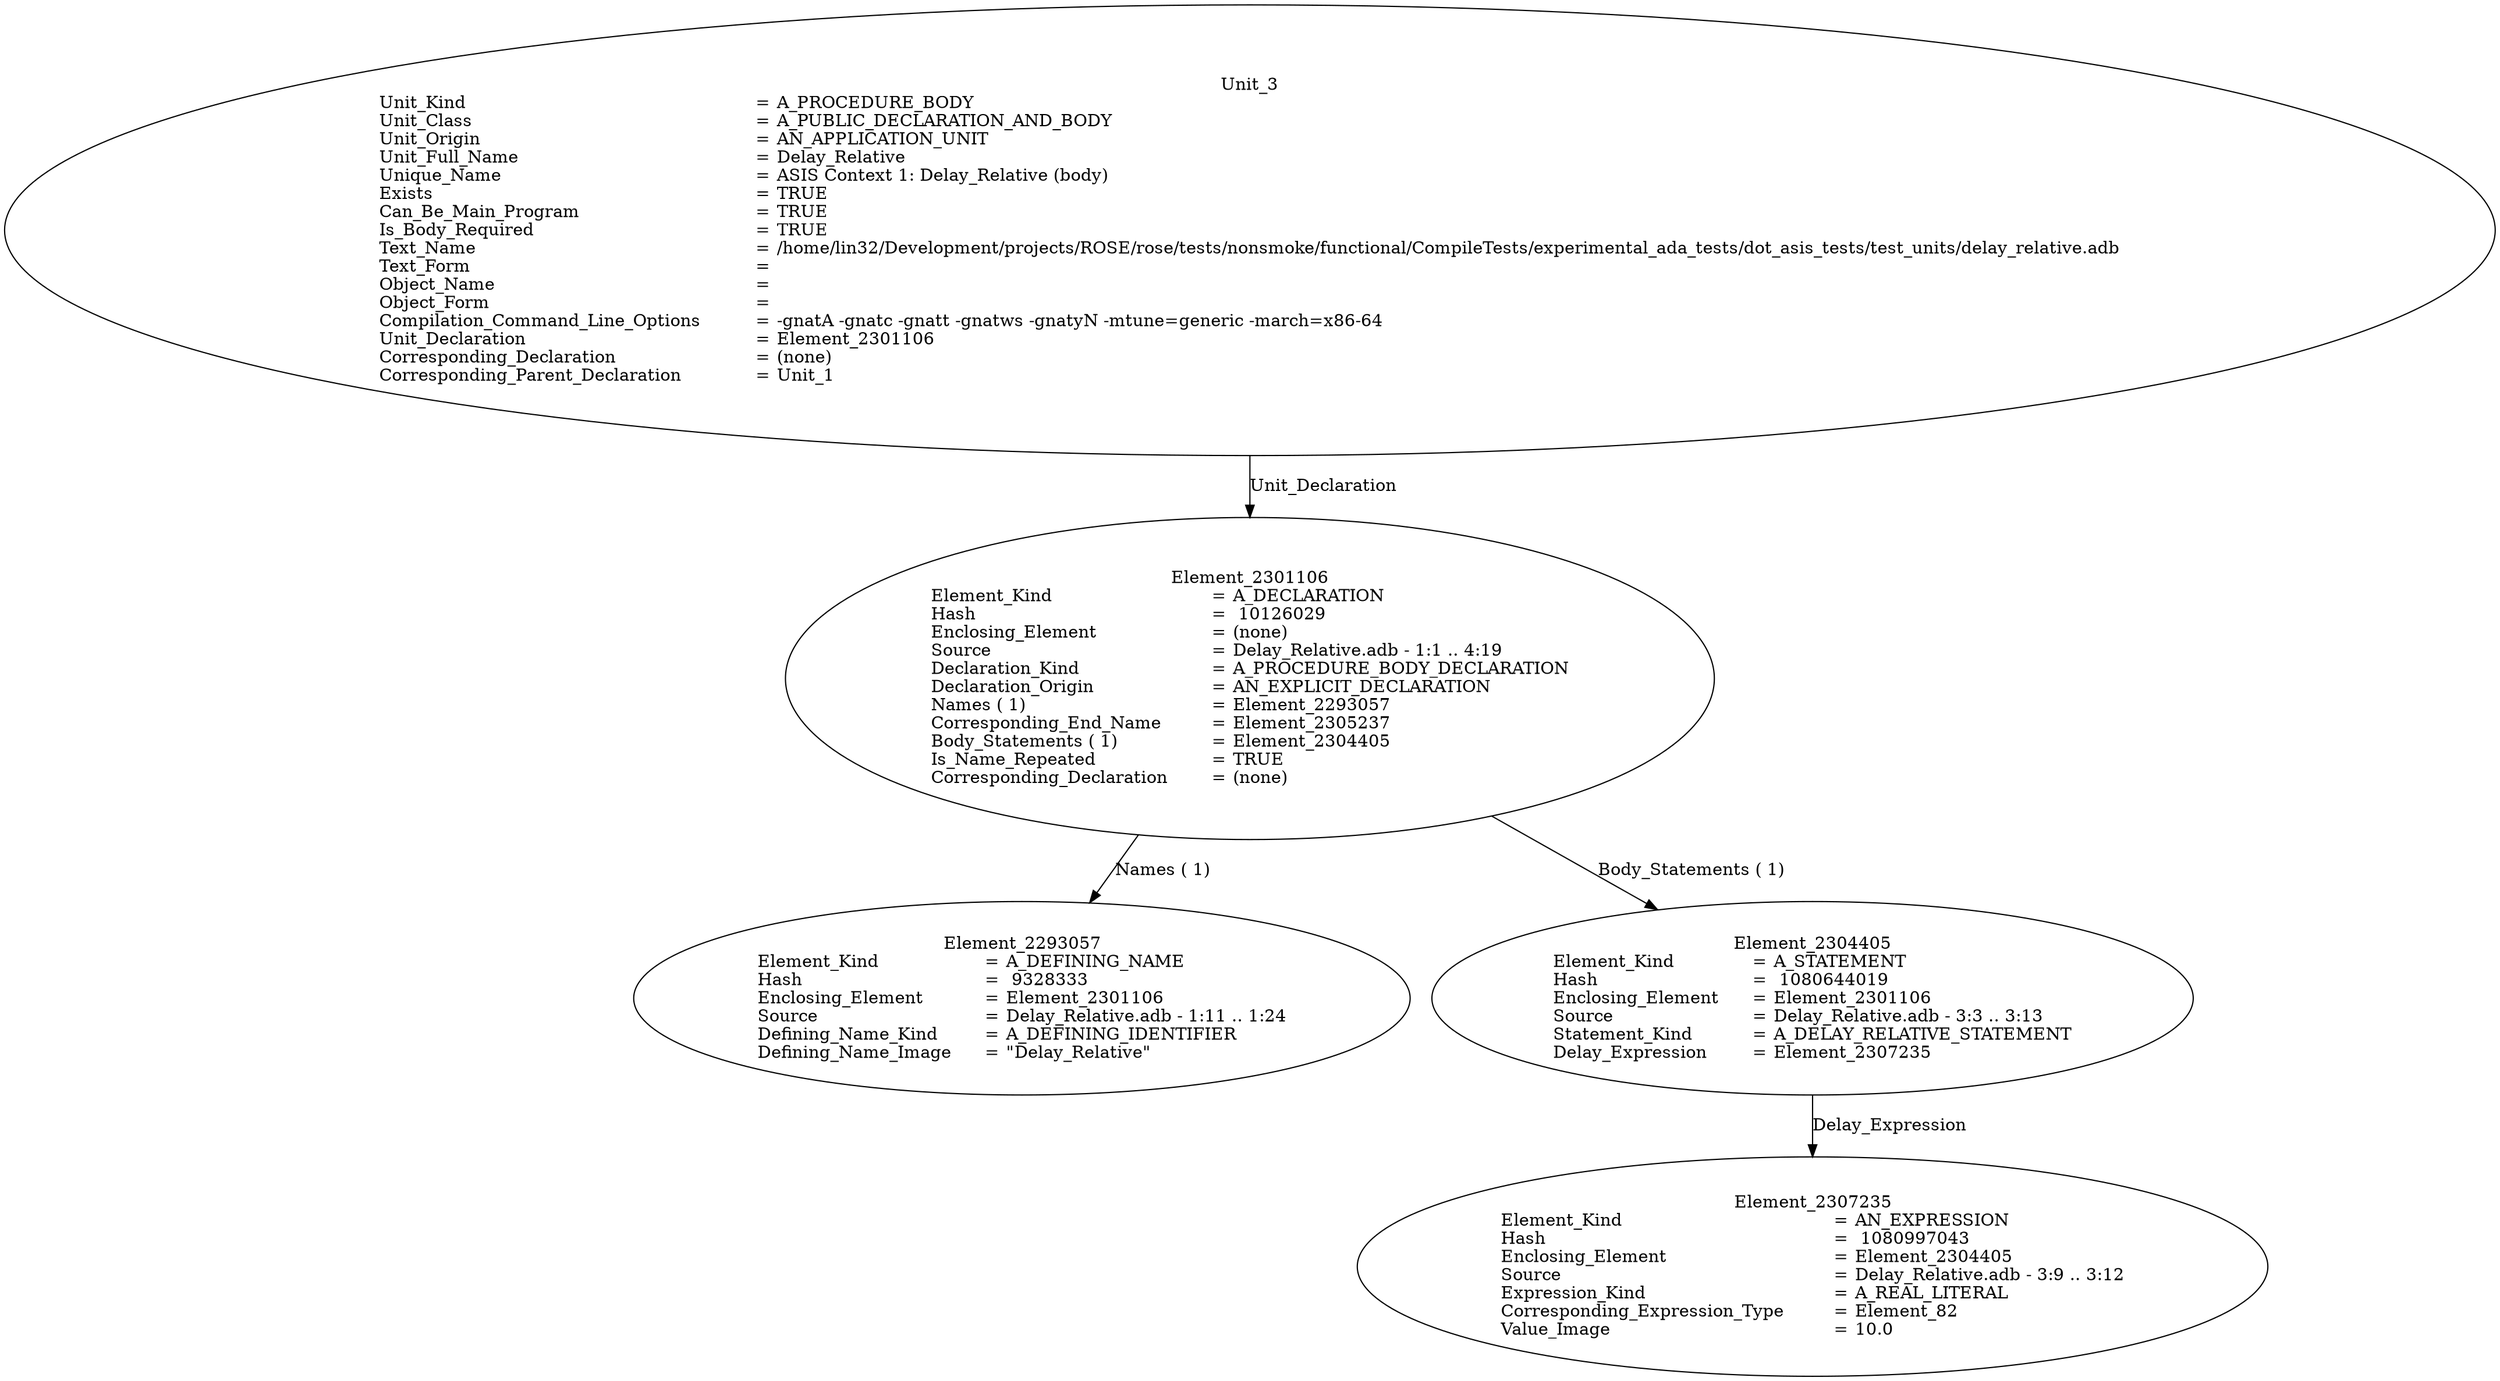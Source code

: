 digraph "delay_relative.adt" {
  Unit_3 -> Element_2301106
      [ label=Unit_Declaration ];
  Unit_3
      [ label=<<TABLE BORDER="0" CELLBORDER="0" CELLSPACING="0" CELLPADDING="0"> 
          <TR><TD COLSPAN="3">Unit_3</TD></TR>
          <TR><TD ALIGN="LEFT">Unit_Kind   </TD><TD> = </TD><TD ALIGN="LEFT">A_PROCEDURE_BODY</TD></TR>
          <TR><TD ALIGN="LEFT">Unit_Class   </TD><TD> = </TD><TD ALIGN="LEFT">A_PUBLIC_DECLARATION_AND_BODY</TD></TR>
          <TR><TD ALIGN="LEFT">Unit_Origin   </TD><TD> = </TD><TD ALIGN="LEFT">AN_APPLICATION_UNIT</TD></TR>
          <TR><TD ALIGN="LEFT">Unit_Full_Name    </TD><TD> = </TD><TD ALIGN="LEFT">Delay_Relative</TD></TR>
          <TR><TD ALIGN="LEFT">Unique_Name   </TD><TD> = </TD><TD ALIGN="LEFT">ASIS Context 1: Delay_Relative (body)</TD></TR>
          <TR><TD ALIGN="LEFT">Exists  </TD><TD> = </TD><TD ALIGN="LEFT">TRUE</TD></TR>
          <TR><TD ALIGN="LEFT">Can_Be_Main_Program     </TD><TD> = </TD><TD ALIGN="LEFT">TRUE</TD></TR>
          <TR><TD ALIGN="LEFT">Is_Body_Required     </TD><TD> = </TD><TD ALIGN="LEFT">TRUE</TD></TR>
          <TR><TD ALIGN="LEFT">Text_Name   </TD><TD> = </TD><TD ALIGN="LEFT">/home/lin32/Development/projects/ROSE/rose/tests/nonsmoke/functional/CompileTests/experimental_ada_tests/dot_asis_tests/test_units/delay_relative.adb</TD></TR>
          <TR><TD ALIGN="LEFT">Text_Form   </TD><TD> = </TD><TD ALIGN="LEFT"></TD></TR>
          <TR><TD ALIGN="LEFT">Object_Name   </TD><TD> = </TD><TD ALIGN="LEFT"></TD></TR>
          <TR><TD ALIGN="LEFT">Object_Form   </TD><TD> = </TD><TD ALIGN="LEFT"></TD></TR>
          <TR><TD ALIGN="LEFT">Compilation_Command_Line_Options         </TD><TD> = </TD><TD ALIGN="LEFT">-gnatA -gnatc -gnatt -gnatws -gnatyN -mtune=generic -march=x86-64</TD></TR>
          <TR><TD ALIGN="LEFT">Unit_Declaration     </TD><TD> = </TD><TD ALIGN="LEFT">Element_2301106</TD></TR>
          <TR><TD ALIGN="LEFT">Corresponding_Declaration       </TD><TD> = </TD><TD ALIGN="LEFT">(none)</TD></TR>
          <TR><TD ALIGN="LEFT">Corresponding_Parent_Declaration         </TD><TD> = </TD><TD ALIGN="LEFT">Unit_1</TD></TR>
          </TABLE>> ];
  Element_2301106 -> Element_2293057
      [ label="Names ( 1)" ];
  Element_2301106 -> Element_2304405
      [ label="Body_Statements ( 1)" ];
  Element_2301106
      [ label=<<TABLE BORDER="0" CELLBORDER="0" CELLSPACING="0" CELLPADDING="0"> 
          <TR><TD COLSPAN="3">Element_2301106</TD></TR>
          <TR><TD ALIGN="LEFT">Element_Kind    </TD><TD> = </TD><TD ALIGN="LEFT">A_DECLARATION</TD></TR>
          <TR><TD ALIGN="LEFT">Hash  </TD><TD> = </TD><TD ALIGN="LEFT"> 10126029</TD></TR>
          <TR><TD ALIGN="LEFT">Enclosing_Element     </TD><TD> = </TD><TD ALIGN="LEFT">(none)</TD></TR>
          <TR><TD ALIGN="LEFT">Source  </TD><TD> = </TD><TD ALIGN="LEFT">Delay_Relative.adb - 1:1 .. 4:19</TD></TR>
          <TR><TD ALIGN="LEFT">Declaration_Kind     </TD><TD> = </TD><TD ALIGN="LEFT">A_PROCEDURE_BODY_DECLARATION</TD></TR>
          <TR><TD ALIGN="LEFT">Declaration_Origin     </TD><TD> = </TD><TD ALIGN="LEFT">AN_EXPLICIT_DECLARATION</TD></TR>
          <TR><TD ALIGN="LEFT">Names ( 1)   </TD><TD> = </TD><TD ALIGN="LEFT">Element_2293057</TD></TR>
          <TR><TD ALIGN="LEFT">Corresponding_End_Name      </TD><TD> = </TD><TD ALIGN="LEFT">Element_2305237</TD></TR>
          <TR><TD ALIGN="LEFT">Body_Statements ( 1)      </TD><TD> = </TD><TD ALIGN="LEFT">Element_2304405</TD></TR>
          <TR><TD ALIGN="LEFT">Is_Name_Repeated     </TD><TD> = </TD><TD ALIGN="LEFT">TRUE</TD></TR>
          <TR><TD ALIGN="LEFT">Corresponding_Declaration       </TD><TD> = </TD><TD ALIGN="LEFT">(none)</TD></TR>
          </TABLE>> ];
  Element_2293057
      [ label=<<TABLE BORDER="0" CELLBORDER="0" CELLSPACING="0" CELLPADDING="0"> 
          <TR><TD COLSPAN="3">Element_2293057</TD></TR>
          <TR><TD ALIGN="LEFT">Element_Kind    </TD><TD> = </TD><TD ALIGN="LEFT">A_DEFINING_NAME</TD></TR>
          <TR><TD ALIGN="LEFT">Hash  </TD><TD> = </TD><TD ALIGN="LEFT"> 9328333</TD></TR>
          <TR><TD ALIGN="LEFT">Enclosing_Element     </TD><TD> = </TD><TD ALIGN="LEFT">Element_2301106</TD></TR>
          <TR><TD ALIGN="LEFT">Source  </TD><TD> = </TD><TD ALIGN="LEFT">Delay_Relative.adb - 1:11 .. 1:24</TD></TR>
          <TR><TD ALIGN="LEFT">Defining_Name_Kind     </TD><TD> = </TD><TD ALIGN="LEFT">A_DEFINING_IDENTIFIER</TD></TR>
          <TR><TD ALIGN="LEFT">Defining_Name_Image     </TD><TD> = </TD><TD ALIGN="LEFT">"Delay_Relative"</TD></TR>
          </TABLE>> ];
  Element_2304405 -> Element_2307235
      [ label=Delay_Expression ];
  Element_2304405
      [ label=<<TABLE BORDER="0" CELLBORDER="0" CELLSPACING="0" CELLPADDING="0"> 
          <TR><TD COLSPAN="3">Element_2304405</TD></TR>
          <TR><TD ALIGN="LEFT">Element_Kind    </TD><TD> = </TD><TD ALIGN="LEFT">A_STATEMENT</TD></TR>
          <TR><TD ALIGN="LEFT">Hash  </TD><TD> = </TD><TD ALIGN="LEFT"> 1080644019</TD></TR>
          <TR><TD ALIGN="LEFT">Enclosing_Element     </TD><TD> = </TD><TD ALIGN="LEFT">Element_2301106</TD></TR>
          <TR><TD ALIGN="LEFT">Source  </TD><TD> = </TD><TD ALIGN="LEFT">Delay_Relative.adb - 3:3 .. 3:13</TD></TR>
          <TR><TD ALIGN="LEFT">Statement_Kind    </TD><TD> = </TD><TD ALIGN="LEFT">A_DELAY_RELATIVE_STATEMENT</TD></TR>
          <TR><TD ALIGN="LEFT">Delay_Expression     </TD><TD> = </TD><TD ALIGN="LEFT">Element_2307235</TD></TR>
          </TABLE>> ];
  Element_2307235
      [ label=<<TABLE BORDER="0" CELLBORDER="0" CELLSPACING="0" CELLPADDING="0"> 
          <TR><TD COLSPAN="3">Element_2307235</TD></TR>
          <TR><TD ALIGN="LEFT">Element_Kind    </TD><TD> = </TD><TD ALIGN="LEFT">AN_EXPRESSION</TD></TR>
          <TR><TD ALIGN="LEFT">Hash  </TD><TD> = </TD><TD ALIGN="LEFT"> 1080997043</TD></TR>
          <TR><TD ALIGN="LEFT">Enclosing_Element     </TD><TD> = </TD><TD ALIGN="LEFT">Element_2304405</TD></TR>
          <TR><TD ALIGN="LEFT">Source  </TD><TD> = </TD><TD ALIGN="LEFT">Delay_Relative.adb - 3:9 .. 3:12</TD></TR>
          <TR><TD ALIGN="LEFT">Expression_Kind    </TD><TD> = </TD><TD ALIGN="LEFT">A_REAL_LITERAL</TD></TR>
          <TR><TD ALIGN="LEFT">Corresponding_Expression_Type        </TD><TD> = </TD><TD ALIGN="LEFT">Element_82</TD></TR>
          <TR><TD ALIGN="LEFT">Value_Image   </TD><TD> = </TD><TD ALIGN="LEFT">10.0</TD></TR>
          </TABLE>> ]
}
